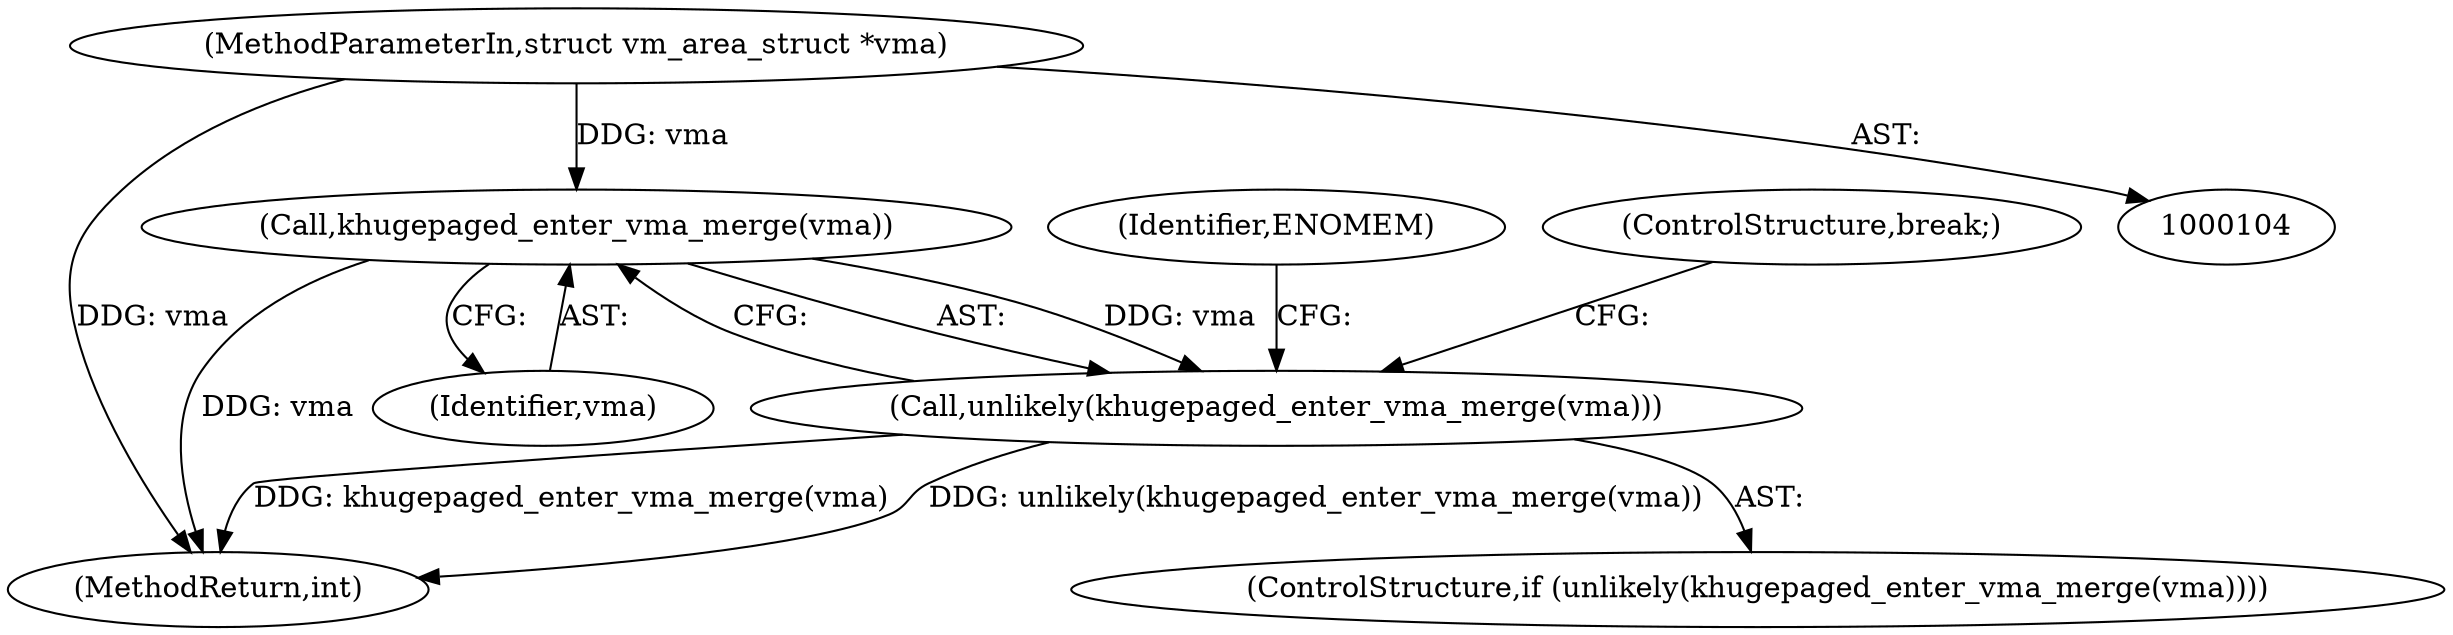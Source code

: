 digraph "0_linux_78f11a255749d09025f54d4e2df4fbcb031530e2_0@pointer" {
"1000151" [label="(Call,khugepaged_enter_vma_merge(vma))"];
"1000105" [label="(MethodParameterIn,struct vm_area_struct *vma)"];
"1000150" [label="(Call,unlikely(khugepaged_enter_vma_merge(vma)))"];
"1000152" [label="(Identifier,vma)"];
"1000197" [label="(MethodReturn,int)"];
"1000155" [label="(Identifier,ENOMEM)"];
"1000105" [label="(MethodParameterIn,struct vm_area_struct *vma)"];
"1000150" [label="(Call,unlikely(khugepaged_enter_vma_merge(vma)))"];
"1000156" [label="(ControlStructure,break;)"];
"1000149" [label="(ControlStructure,if (unlikely(khugepaged_enter_vma_merge(vma))))"];
"1000151" [label="(Call,khugepaged_enter_vma_merge(vma))"];
"1000151" -> "1000150"  [label="AST: "];
"1000151" -> "1000152"  [label="CFG: "];
"1000152" -> "1000151"  [label="AST: "];
"1000150" -> "1000151"  [label="CFG: "];
"1000151" -> "1000197"  [label="DDG: vma"];
"1000151" -> "1000150"  [label="DDG: vma"];
"1000105" -> "1000151"  [label="DDG: vma"];
"1000105" -> "1000104"  [label="AST: "];
"1000105" -> "1000197"  [label="DDG: vma"];
"1000150" -> "1000149"  [label="AST: "];
"1000155" -> "1000150"  [label="CFG: "];
"1000156" -> "1000150"  [label="CFG: "];
"1000150" -> "1000197"  [label="DDG: khugepaged_enter_vma_merge(vma)"];
"1000150" -> "1000197"  [label="DDG: unlikely(khugepaged_enter_vma_merge(vma))"];
}
